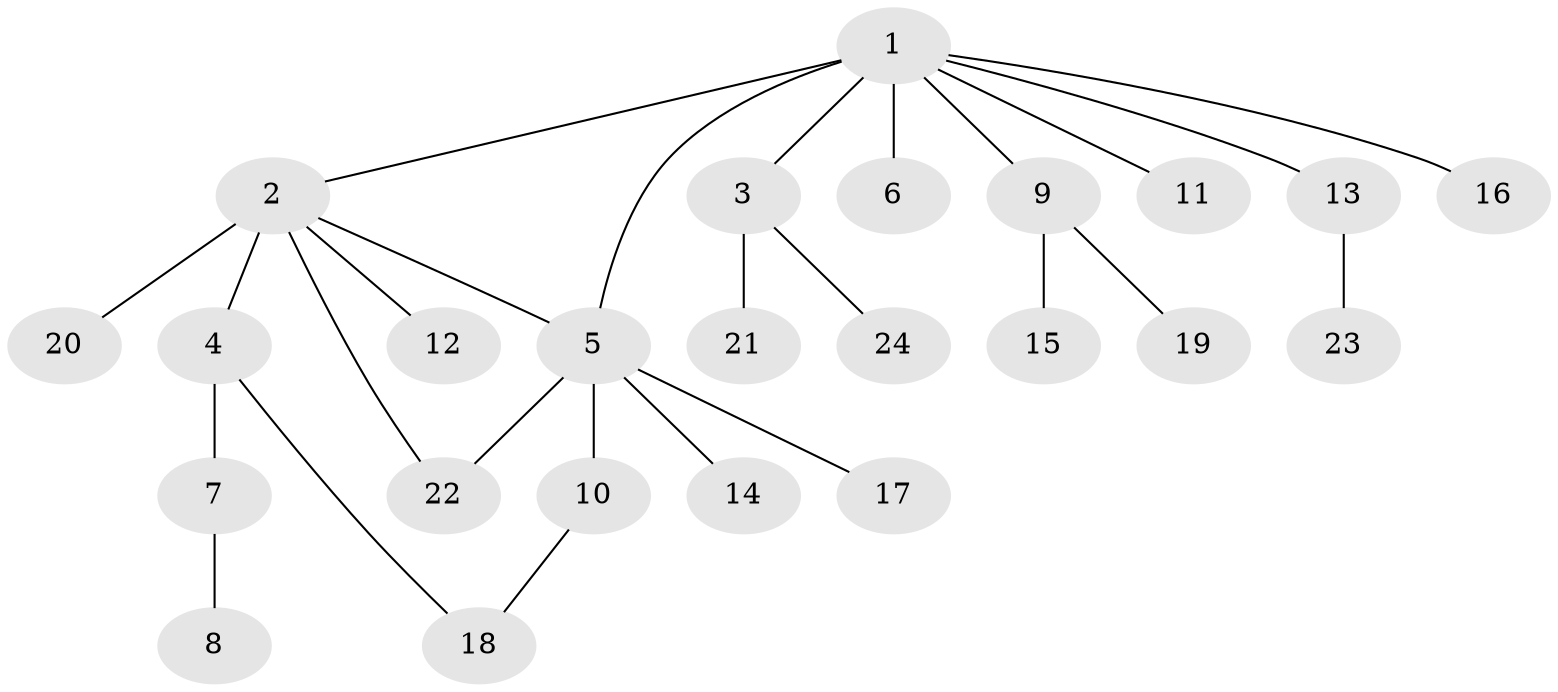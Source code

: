 // original degree distribution, {11: 0.018518518518518517, 9: 0.018518518518518517, 6: 0.018518518518518517, 4: 0.037037037037037035, 10: 0.018518518518518517, 1: 0.5925925925925926, 5: 0.037037037037037035, 2: 0.2222222222222222, 3: 0.037037037037037035}
// Generated by graph-tools (version 1.1) at 2025/50/03/04/25 22:50:09]
// undirected, 24 vertices, 26 edges
graph export_dot {
  node [color=gray90,style=filled];
  1;
  2;
  3;
  4;
  5;
  6;
  7;
  8;
  9;
  10;
  11;
  12;
  13;
  14;
  15;
  16;
  17;
  18;
  19;
  20;
  21;
  22;
  23;
  24;
  1 -- 2 [weight=1.0];
  1 -- 3 [weight=1.0];
  1 -- 5 [weight=1.0];
  1 -- 6 [weight=2.0];
  1 -- 9 [weight=1.0];
  1 -- 11 [weight=1.0];
  1 -- 13 [weight=1.0];
  1 -- 16 [weight=1.0];
  2 -- 4 [weight=1.0];
  2 -- 5 [weight=1.0];
  2 -- 12 [weight=1.0];
  2 -- 20 [weight=3.0];
  2 -- 22 [weight=1.0];
  3 -- 21 [weight=3.0];
  3 -- 24 [weight=1.0];
  4 -- 7 [weight=1.0];
  4 -- 18 [weight=1.0];
  5 -- 10 [weight=4.0];
  5 -- 14 [weight=1.0];
  5 -- 17 [weight=1.0];
  5 -- 22 [weight=1.0];
  7 -- 8 [weight=3.0];
  9 -- 15 [weight=1.0];
  9 -- 19 [weight=2.0];
  10 -- 18 [weight=1.0];
  13 -- 23 [weight=2.0];
}
